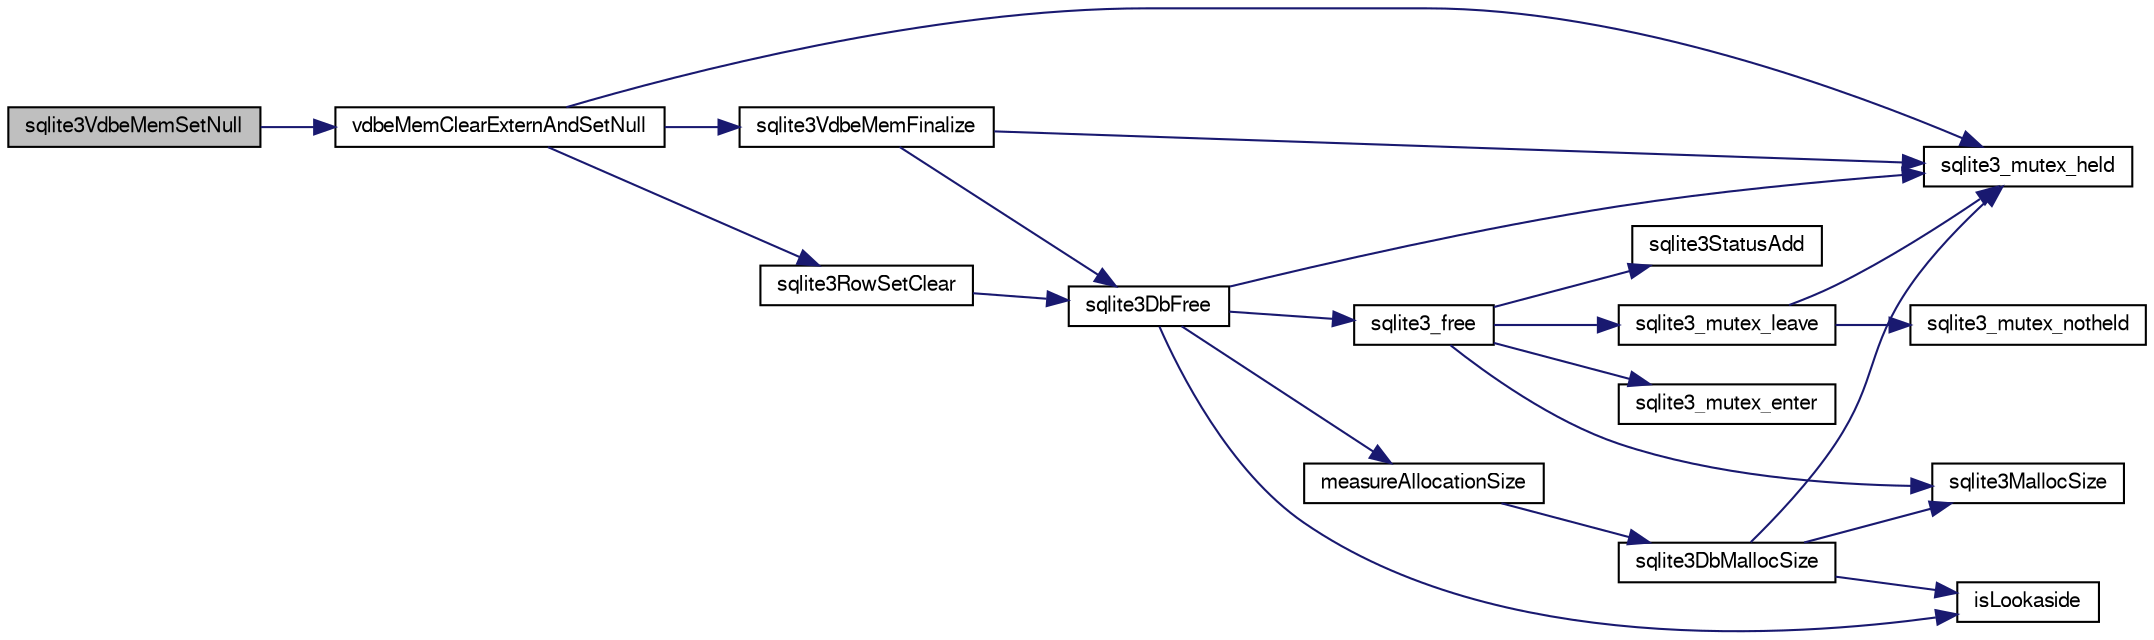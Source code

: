 digraph "sqlite3VdbeMemSetNull"
{
  edge [fontname="FreeSans",fontsize="10",labelfontname="FreeSans",labelfontsize="10"];
  node [fontname="FreeSans",fontsize="10",shape=record];
  rankdir="LR";
  Node777656 [label="sqlite3VdbeMemSetNull",height=0.2,width=0.4,color="black", fillcolor="grey75", style="filled", fontcolor="black"];
  Node777656 -> Node777657 [color="midnightblue",fontsize="10",style="solid",fontname="FreeSans"];
  Node777657 [label="vdbeMemClearExternAndSetNull",height=0.2,width=0.4,color="black", fillcolor="white", style="filled",URL="$sqlite3_8c.html#a29c41a360fb0e86b817777daf061230c"];
  Node777657 -> Node777658 [color="midnightblue",fontsize="10",style="solid",fontname="FreeSans"];
  Node777658 [label="sqlite3_mutex_held",height=0.2,width=0.4,color="black", fillcolor="white", style="filled",URL="$sqlite3_8c.html#acf77da68932b6bc163c5e68547ecc3e7"];
  Node777657 -> Node777659 [color="midnightblue",fontsize="10",style="solid",fontname="FreeSans"];
  Node777659 [label="sqlite3VdbeMemFinalize",height=0.2,width=0.4,color="black", fillcolor="white", style="filled",URL="$sqlite3_8c.html#a2568220f48ddef81b1c43e401042d9d2"];
  Node777659 -> Node777658 [color="midnightblue",fontsize="10",style="solid",fontname="FreeSans"];
  Node777659 -> Node777660 [color="midnightblue",fontsize="10",style="solid",fontname="FreeSans"];
  Node777660 [label="sqlite3DbFree",height=0.2,width=0.4,color="black", fillcolor="white", style="filled",URL="$sqlite3_8c.html#ac70ab821a6607b4a1b909582dc37a069"];
  Node777660 -> Node777658 [color="midnightblue",fontsize="10",style="solid",fontname="FreeSans"];
  Node777660 -> Node777661 [color="midnightblue",fontsize="10",style="solid",fontname="FreeSans"];
  Node777661 [label="measureAllocationSize",height=0.2,width=0.4,color="black", fillcolor="white", style="filled",URL="$sqlite3_8c.html#a45731e644a22fdb756e2b6337224217a"];
  Node777661 -> Node777662 [color="midnightblue",fontsize="10",style="solid",fontname="FreeSans"];
  Node777662 [label="sqlite3DbMallocSize",height=0.2,width=0.4,color="black", fillcolor="white", style="filled",URL="$sqlite3_8c.html#aa397e5a8a03495203a0767abf0a71f86"];
  Node777662 -> Node777663 [color="midnightblue",fontsize="10",style="solid",fontname="FreeSans"];
  Node777663 [label="sqlite3MallocSize",height=0.2,width=0.4,color="black", fillcolor="white", style="filled",URL="$sqlite3_8c.html#acf5d2a5f35270bafb050bd2def576955"];
  Node777662 -> Node777658 [color="midnightblue",fontsize="10",style="solid",fontname="FreeSans"];
  Node777662 -> Node777664 [color="midnightblue",fontsize="10",style="solid",fontname="FreeSans"];
  Node777664 [label="isLookaside",height=0.2,width=0.4,color="black", fillcolor="white", style="filled",URL="$sqlite3_8c.html#a770fa05ff9717b75e16f4d968a77b897"];
  Node777660 -> Node777664 [color="midnightblue",fontsize="10",style="solid",fontname="FreeSans"];
  Node777660 -> Node777665 [color="midnightblue",fontsize="10",style="solid",fontname="FreeSans"];
  Node777665 [label="sqlite3_free",height=0.2,width=0.4,color="black", fillcolor="white", style="filled",URL="$sqlite3_8c.html#a6552349e36a8a691af5487999ab09519"];
  Node777665 -> Node777666 [color="midnightblue",fontsize="10",style="solid",fontname="FreeSans"];
  Node777666 [label="sqlite3_mutex_enter",height=0.2,width=0.4,color="black", fillcolor="white", style="filled",URL="$sqlite3_8c.html#a1c12cde690bd89f104de5cbad12a6bf5"];
  Node777665 -> Node777667 [color="midnightblue",fontsize="10",style="solid",fontname="FreeSans"];
  Node777667 [label="sqlite3StatusAdd",height=0.2,width=0.4,color="black", fillcolor="white", style="filled",URL="$sqlite3_8c.html#afa029f93586aeab4cc85360905dae9cd"];
  Node777665 -> Node777663 [color="midnightblue",fontsize="10",style="solid",fontname="FreeSans"];
  Node777665 -> Node777668 [color="midnightblue",fontsize="10",style="solid",fontname="FreeSans"];
  Node777668 [label="sqlite3_mutex_leave",height=0.2,width=0.4,color="black", fillcolor="white", style="filled",URL="$sqlite3_8c.html#a5838d235601dbd3c1fa993555c6bcc93"];
  Node777668 -> Node777658 [color="midnightblue",fontsize="10",style="solid",fontname="FreeSans"];
  Node777668 -> Node777669 [color="midnightblue",fontsize="10",style="solid",fontname="FreeSans"];
  Node777669 [label="sqlite3_mutex_notheld",height=0.2,width=0.4,color="black", fillcolor="white", style="filled",URL="$sqlite3_8c.html#a83967c837c1c000d3b5adcfaa688f5dc"];
  Node777657 -> Node777670 [color="midnightblue",fontsize="10",style="solid",fontname="FreeSans"];
  Node777670 [label="sqlite3RowSetClear",height=0.2,width=0.4,color="black", fillcolor="white", style="filled",URL="$sqlite3_8c.html#ae153de0cd969511a607e26deeca80342"];
  Node777670 -> Node777660 [color="midnightblue",fontsize="10",style="solid",fontname="FreeSans"];
}
